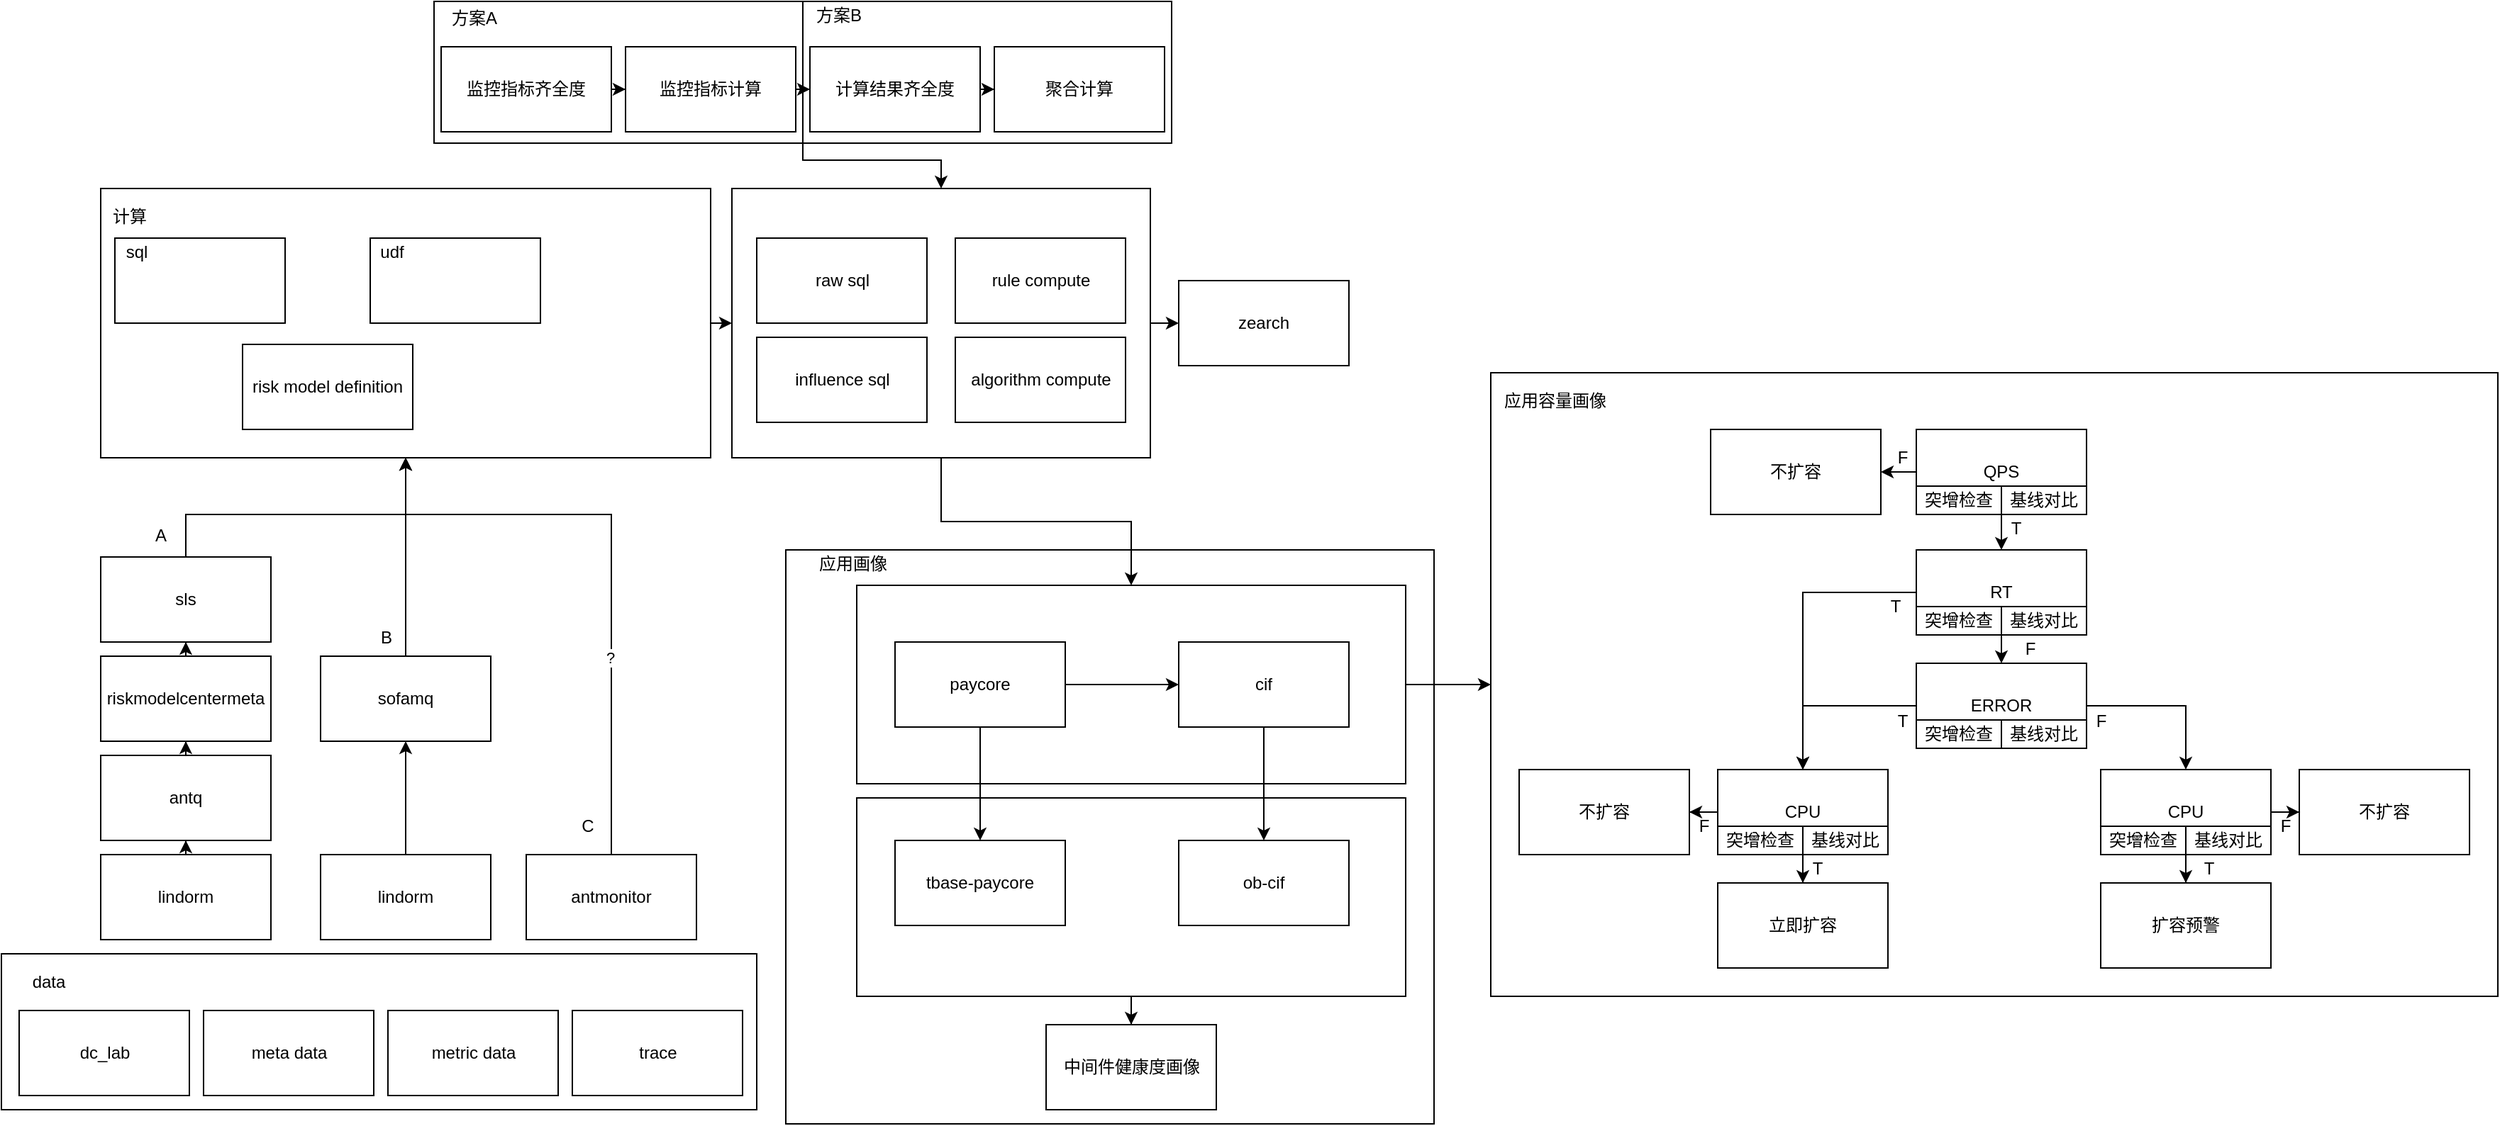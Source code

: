<mxfile version="13.3.5" type="github">
  <diagram id="ZP2TG03qfkL2DJtYmvDO" name="Page-1">
    <mxGraphModel dx="1426" dy="740" grid="1" gridSize="10" guides="1" tooltips="1" connect="1" arrows="1" fold="1" page="1" pageScale="1" pageWidth="827" pageHeight="1169" math="0" shadow="0">
      <root>
        <mxCell id="0" />
        <mxCell id="1" parent="0" />
        <mxCell id="2bRfoJ32zqvtklQtxoyz-142" style="edgeStyle=orthogonalEdgeStyle;rounded=0;orthogonalLoop=1;jettySize=auto;html=1;exitX=1;exitY=1;exitDx=0;exitDy=0;entryX=0.5;entryY=0;entryDx=0;entryDy=0;" edge="1" parent="1" source="2bRfoJ32zqvtklQtxoyz-139" target="2bRfoJ32zqvtklQtxoyz-44">
          <mxGeometry relative="1" as="geometry">
            <Array as="points">
              <mxPoint x="585" y="190" />
              <mxPoint x="683" y="190" />
            </Array>
          </mxGeometry>
        </mxCell>
        <mxCell id="2bRfoJ32zqvtklQtxoyz-139" value="" style="rounded=0;whiteSpace=wrap;html=1;" vertex="1" parent="1">
          <mxGeometry x="325" y="78" width="260" height="100" as="geometry" />
        </mxCell>
        <mxCell id="2bRfoJ32zqvtklQtxoyz-138" value="" style="rounded=0;whiteSpace=wrap;html=1;" vertex="1" parent="1">
          <mxGeometry x="585" y="78" width="260" height="100" as="geometry" />
        </mxCell>
        <mxCell id="2bRfoJ32zqvtklQtxoyz-137" value="" style="rounded=0;whiteSpace=wrap;html=1;" vertex="1" parent="1">
          <mxGeometry x="573" y="465" width="457" height="405" as="geometry" />
        </mxCell>
        <mxCell id="2bRfoJ32zqvtklQtxoyz-129" value="" style="rounded=0;whiteSpace=wrap;html=1;" vertex="1" parent="1">
          <mxGeometry x="1070" y="340" width="710" height="440" as="geometry" />
        </mxCell>
        <mxCell id="2bRfoJ32zqvtklQtxoyz-133" value="" style="edgeStyle=orthogonalEdgeStyle;rounded=0;orthogonalLoop=1;jettySize=auto;html=1;entryX=0.5;entryY=0;entryDx=0;entryDy=0;" edge="1" parent="1" source="2bRfoJ32zqvtklQtxoyz-70" target="2bRfoJ32zqvtklQtxoyz-134">
          <mxGeometry relative="1" as="geometry">
            <mxPoint x="816.5" y="820" as="targetPoint" />
          </mxGeometry>
        </mxCell>
        <mxCell id="2bRfoJ32zqvtklQtxoyz-70" value="" style="rounded=0;whiteSpace=wrap;html=1;" vertex="1" parent="1">
          <mxGeometry x="623" y="640" width="387" height="140" as="geometry" />
        </mxCell>
        <mxCell id="2bRfoJ32zqvtklQtxoyz-131" style="edgeStyle=orthogonalEdgeStyle;rounded=0;orthogonalLoop=1;jettySize=auto;html=1;exitX=1;exitY=0.5;exitDx=0;exitDy=0;entryX=0;entryY=0.5;entryDx=0;entryDy=0;" edge="1" parent="1" source="2bRfoJ32zqvtklQtxoyz-69" target="2bRfoJ32zqvtklQtxoyz-129">
          <mxGeometry relative="1" as="geometry" />
        </mxCell>
        <mxCell id="2bRfoJ32zqvtklQtxoyz-69" value="" style="rounded=0;whiteSpace=wrap;html=1;" vertex="1" parent="1">
          <mxGeometry x="623" y="490" width="387" height="140" as="geometry" />
        </mxCell>
        <mxCell id="2bRfoJ32zqvtklQtxoyz-49" style="edgeStyle=orthogonalEdgeStyle;rounded=0;orthogonalLoop=1;jettySize=auto;html=1;exitX=1;exitY=0.5;exitDx=0;exitDy=0;entryX=0;entryY=0.5;entryDx=0;entryDy=0;" edge="1" parent="1" source="2bRfoJ32zqvtklQtxoyz-44" target="2bRfoJ32zqvtklQtxoyz-48">
          <mxGeometry relative="1" as="geometry" />
        </mxCell>
        <mxCell id="2bRfoJ32zqvtklQtxoyz-44" value="" style="rounded=0;whiteSpace=wrap;html=1;" vertex="1" parent="1">
          <mxGeometry x="535" y="210" width="295" height="190" as="geometry" />
        </mxCell>
        <mxCell id="2bRfoJ32zqvtklQtxoyz-47" style="edgeStyle=orthogonalEdgeStyle;rounded=0;orthogonalLoop=1;jettySize=auto;html=1;exitX=1;exitY=0.5;exitDx=0;exitDy=0;entryX=0;entryY=0.5;entryDx=0;entryDy=0;" edge="1" parent="1" source="2bRfoJ32zqvtklQtxoyz-1" target="2bRfoJ32zqvtklQtxoyz-44">
          <mxGeometry relative="1" as="geometry" />
        </mxCell>
        <mxCell id="2bRfoJ32zqvtklQtxoyz-1" value="" style="rounded=0;whiteSpace=wrap;html=1;" vertex="1" parent="1">
          <mxGeometry x="90" y="210" width="430" height="190" as="geometry" />
        </mxCell>
        <mxCell id="2bRfoJ32zqvtklQtxoyz-2" value="计算" style="text;html=1;align=center;verticalAlign=middle;resizable=0;points=[];autosize=1;" vertex="1" parent="1">
          <mxGeometry x="90" y="220" width="40" height="20" as="geometry" />
        </mxCell>
        <mxCell id="2bRfoJ32zqvtklQtxoyz-3" value="" style="rounded=0;whiteSpace=wrap;html=1;" vertex="1" parent="1">
          <mxGeometry x="100" y="245" width="120" height="60" as="geometry" />
        </mxCell>
        <mxCell id="2bRfoJ32zqvtklQtxoyz-4" value="sql" style="text;html=1;align=center;verticalAlign=middle;resizable=0;points=[];autosize=1;" vertex="1" parent="1">
          <mxGeometry x="100" y="245" width="30" height="20" as="geometry" />
        </mxCell>
        <mxCell id="2bRfoJ32zqvtklQtxoyz-5" value="" style="rounded=0;whiteSpace=wrap;html=1;" vertex="1" parent="1">
          <mxGeometry x="280" y="245" width="120" height="60" as="geometry" />
        </mxCell>
        <mxCell id="2bRfoJ32zqvtklQtxoyz-6" value="udf" style="text;html=1;align=center;verticalAlign=middle;resizable=0;points=[];autosize=1;" vertex="1" parent="1">
          <mxGeometry x="280" y="245" width="30" height="20" as="geometry" />
        </mxCell>
        <mxCell id="2bRfoJ32zqvtklQtxoyz-7" value="risk model definition" style="rounded=0;whiteSpace=wrap;html=1;" vertex="1" parent="1">
          <mxGeometry x="190" y="320" width="120" height="60" as="geometry" />
        </mxCell>
        <mxCell id="2bRfoJ32zqvtklQtxoyz-8" value="" style="rounded=0;whiteSpace=wrap;html=1;" vertex="1" parent="1">
          <mxGeometry x="20" y="750" width="532.5" height="110" as="geometry" />
        </mxCell>
        <mxCell id="2bRfoJ32zqvtklQtxoyz-9" value="data" style="text;html=1;align=center;verticalAlign=middle;resizable=0;points=[];autosize=1;" vertex="1" parent="1">
          <mxGeometry x="32.5" y="760" width="40" height="20" as="geometry" />
        </mxCell>
        <mxCell id="2bRfoJ32zqvtklQtxoyz-11" value="meta data" style="rounded=0;whiteSpace=wrap;html=1;" vertex="1" parent="1">
          <mxGeometry x="162.5" y="790" width="120" height="60" as="geometry" />
        </mxCell>
        <mxCell id="2bRfoJ32zqvtklQtxoyz-12" value="metric data" style="rounded=0;whiteSpace=wrap;html=1;" vertex="1" parent="1">
          <mxGeometry x="292.5" y="790" width="120" height="60" as="geometry" />
        </mxCell>
        <mxCell id="2bRfoJ32zqvtklQtxoyz-14" value="trace" style="rounded=0;whiteSpace=wrap;html=1;" vertex="1" parent="1">
          <mxGeometry x="422.5" y="790" width="120" height="60" as="geometry" />
        </mxCell>
        <mxCell id="2bRfoJ32zqvtklQtxoyz-16" value="raw sql" style="rounded=0;whiteSpace=wrap;html=1;" vertex="1" parent="1">
          <mxGeometry x="552.5" y="245" width="120" height="60" as="geometry" />
        </mxCell>
        <mxCell id="2bRfoJ32zqvtklQtxoyz-135" style="edgeStyle=orthogonalEdgeStyle;rounded=0;orthogonalLoop=1;jettySize=auto;html=1;exitX=0.5;exitY=1;exitDx=0;exitDy=0;entryX=0.5;entryY=0;entryDx=0;entryDy=0;" edge="1" parent="1" source="2bRfoJ32zqvtklQtxoyz-44" target="2bRfoJ32zqvtklQtxoyz-69">
          <mxGeometry relative="1" as="geometry" />
        </mxCell>
        <mxCell id="2bRfoJ32zqvtklQtxoyz-18" value="influence sql" style="rounded=0;whiteSpace=wrap;html=1;" vertex="1" parent="1">
          <mxGeometry x="552.5" y="315" width="120" height="60" as="geometry" />
        </mxCell>
        <mxCell id="2bRfoJ32zqvtklQtxoyz-19" value="rule compute" style="rounded=0;whiteSpace=wrap;html=1;" vertex="1" parent="1">
          <mxGeometry x="692.5" y="245" width="120" height="60" as="geometry" />
        </mxCell>
        <mxCell id="2bRfoJ32zqvtklQtxoyz-20" value="algorithm compute" style="rounded=0;whiteSpace=wrap;html=1;" vertex="1" parent="1">
          <mxGeometry x="692.5" y="315" width="120" height="60" as="geometry" />
        </mxCell>
        <mxCell id="2bRfoJ32zqvtklQtxoyz-28" value="" style="edgeStyle=orthogonalEdgeStyle;rounded=0;orthogonalLoop=1;jettySize=auto;html=1;" edge="1" parent="1" source="2bRfoJ32zqvtklQtxoyz-26" target="2bRfoJ32zqvtklQtxoyz-27">
          <mxGeometry relative="1" as="geometry" />
        </mxCell>
        <mxCell id="2bRfoJ32zqvtklQtxoyz-26" value="监控指标齐全度" style="rounded=0;whiteSpace=wrap;html=1;" vertex="1" parent="1">
          <mxGeometry x="330" y="110" width="120" height="60" as="geometry" />
        </mxCell>
        <mxCell id="2bRfoJ32zqvtklQtxoyz-30" value="" style="edgeStyle=orthogonalEdgeStyle;rounded=0;orthogonalLoop=1;jettySize=auto;html=1;" edge="1" parent="1" source="2bRfoJ32zqvtklQtxoyz-27" target="2bRfoJ32zqvtklQtxoyz-29">
          <mxGeometry relative="1" as="geometry" />
        </mxCell>
        <mxCell id="2bRfoJ32zqvtklQtxoyz-27" value="监控指标计算" style="rounded=0;whiteSpace=wrap;html=1;" vertex="1" parent="1">
          <mxGeometry x="460" y="110" width="120" height="60" as="geometry" />
        </mxCell>
        <mxCell id="2bRfoJ32zqvtklQtxoyz-32" value="" style="edgeStyle=orthogonalEdgeStyle;rounded=0;orthogonalLoop=1;jettySize=auto;html=1;" edge="1" parent="1" source="2bRfoJ32zqvtklQtxoyz-29" target="2bRfoJ32zqvtklQtxoyz-31">
          <mxGeometry relative="1" as="geometry" />
        </mxCell>
        <mxCell id="2bRfoJ32zqvtklQtxoyz-29" value="计算结果齐全度" style="rounded=0;whiteSpace=wrap;html=1;" vertex="1" parent="1">
          <mxGeometry x="590" y="110" width="120" height="60" as="geometry" />
        </mxCell>
        <mxCell id="2bRfoJ32zqvtklQtxoyz-31" value="聚合计算" style="rounded=0;whiteSpace=wrap;html=1;" vertex="1" parent="1">
          <mxGeometry x="720" y="110" width="120" height="60" as="geometry" />
        </mxCell>
        <mxCell id="2bRfoJ32zqvtklQtxoyz-37" value="" style="edgeStyle=orthogonalEdgeStyle;rounded=0;orthogonalLoop=1;jettySize=auto;html=1;" edge="1" parent="1" source="2bRfoJ32zqvtklQtxoyz-35" target="2bRfoJ32zqvtklQtxoyz-36">
          <mxGeometry relative="1" as="geometry" />
        </mxCell>
        <mxCell id="2bRfoJ32zqvtklQtxoyz-35" value="lindorm" style="rounded=0;whiteSpace=wrap;html=1;" vertex="1" parent="1">
          <mxGeometry x="90" y="680" width="120" height="60" as="geometry" />
        </mxCell>
        <mxCell id="2bRfoJ32zqvtklQtxoyz-39" value="" style="edgeStyle=orthogonalEdgeStyle;rounded=0;orthogonalLoop=1;jettySize=auto;html=1;" edge="1" parent="1" source="2bRfoJ32zqvtklQtxoyz-36" target="2bRfoJ32zqvtklQtxoyz-38">
          <mxGeometry relative="1" as="geometry" />
        </mxCell>
        <mxCell id="2bRfoJ32zqvtklQtxoyz-36" value="antq" style="rounded=0;whiteSpace=wrap;html=1;" vertex="1" parent="1">
          <mxGeometry x="90" y="610" width="120" height="60" as="geometry" />
        </mxCell>
        <mxCell id="2bRfoJ32zqvtklQtxoyz-41" value="" style="edgeStyle=orthogonalEdgeStyle;rounded=0;orthogonalLoop=1;jettySize=auto;html=1;" edge="1" parent="1" source="2bRfoJ32zqvtklQtxoyz-38" target="2bRfoJ32zqvtklQtxoyz-40">
          <mxGeometry relative="1" as="geometry" />
        </mxCell>
        <mxCell id="2bRfoJ32zqvtklQtxoyz-38" value="riskmodelcentermeta" style="rounded=0;whiteSpace=wrap;html=1;" vertex="1" parent="1">
          <mxGeometry x="90" y="540" width="120" height="60" as="geometry" />
        </mxCell>
        <mxCell id="2bRfoJ32zqvtklQtxoyz-42" value="" style="edgeStyle=orthogonalEdgeStyle;rounded=0;orthogonalLoop=1;jettySize=auto;html=1;" edge="1" parent="1" source="2bRfoJ32zqvtklQtxoyz-40" target="2bRfoJ32zqvtklQtxoyz-1">
          <mxGeometry relative="1" as="geometry">
            <Array as="points">
              <mxPoint x="150" y="440" />
              <mxPoint x="305" y="440" />
            </Array>
          </mxGeometry>
        </mxCell>
        <mxCell id="2bRfoJ32zqvtklQtxoyz-40" value="sls" style="rounded=0;whiteSpace=wrap;html=1;" vertex="1" parent="1">
          <mxGeometry x="90" y="470" width="120" height="60" as="geometry" />
        </mxCell>
        <mxCell id="2bRfoJ32zqvtklQtxoyz-48" value="zearch" style="rounded=0;whiteSpace=wrap;html=1;" vertex="1" parent="1">
          <mxGeometry x="850" y="275" width="120" height="60" as="geometry" />
        </mxCell>
        <mxCell id="2bRfoJ32zqvtklQtxoyz-52" value="" style="edgeStyle=orthogonalEdgeStyle;rounded=0;orthogonalLoop=1;jettySize=auto;html=1;" edge="1" parent="1" source="2bRfoJ32zqvtklQtxoyz-50" target="2bRfoJ32zqvtklQtxoyz-51">
          <mxGeometry relative="1" as="geometry" />
        </mxCell>
        <mxCell id="2bRfoJ32zqvtklQtxoyz-50" value="lindorm" style="rounded=0;whiteSpace=wrap;html=1;" vertex="1" parent="1">
          <mxGeometry x="245" y="680" width="120" height="60" as="geometry" />
        </mxCell>
        <mxCell id="2bRfoJ32zqvtklQtxoyz-56" style="edgeStyle=orthogonalEdgeStyle;rounded=0;orthogonalLoop=1;jettySize=auto;html=1;exitX=0.5;exitY=0;exitDx=0;exitDy=0;" edge="1" parent="1" source="2bRfoJ32zqvtklQtxoyz-51" target="2bRfoJ32zqvtklQtxoyz-1">
          <mxGeometry relative="1" as="geometry" />
        </mxCell>
        <mxCell id="2bRfoJ32zqvtklQtxoyz-51" value="sofamq" style="rounded=0;whiteSpace=wrap;html=1;" vertex="1" parent="1">
          <mxGeometry x="245" y="540" width="120" height="60" as="geometry" />
        </mxCell>
        <mxCell id="2bRfoJ32zqvtklQtxoyz-59" value="" style="edgeStyle=orthogonalEdgeStyle;rounded=0;orthogonalLoop=1;jettySize=auto;html=1;entryX=0.5;entryY=1;entryDx=0;entryDy=0;" edge="1" parent="1" source="2bRfoJ32zqvtklQtxoyz-57" target="2bRfoJ32zqvtklQtxoyz-1">
          <mxGeometry relative="1" as="geometry">
            <mxPoint x="450" y="600" as="targetPoint" />
            <Array as="points">
              <mxPoint x="450" y="440" />
              <mxPoint x="305" y="440" />
            </Array>
          </mxGeometry>
        </mxCell>
        <mxCell id="2bRfoJ32zqvtklQtxoyz-60" value="?" style="edgeLabel;html=1;align=center;verticalAlign=middle;resizable=0;points=[];" vertex="1" connectable="0" parent="2bRfoJ32zqvtklQtxoyz-59">
          <mxGeometry x="-0.346" y="1" relative="1" as="geometry">
            <mxPoint as="offset" />
          </mxGeometry>
        </mxCell>
        <mxCell id="2bRfoJ32zqvtklQtxoyz-57" value="antmonitor" style="rounded=0;whiteSpace=wrap;html=1;" vertex="1" parent="1">
          <mxGeometry x="390" y="680" width="120" height="60" as="geometry" />
        </mxCell>
        <mxCell id="2bRfoJ32zqvtklQtxoyz-64" value="" style="edgeStyle=orthogonalEdgeStyle;rounded=0;orthogonalLoop=1;jettySize=auto;html=1;" edge="1" parent="1" source="2bRfoJ32zqvtklQtxoyz-61" target="2bRfoJ32zqvtklQtxoyz-63">
          <mxGeometry relative="1" as="geometry" />
        </mxCell>
        <mxCell id="2bRfoJ32zqvtklQtxoyz-66" value="" style="edgeStyle=orthogonalEdgeStyle;rounded=0;orthogonalLoop=1;jettySize=auto;html=1;" edge="1" parent="1" source="2bRfoJ32zqvtklQtxoyz-61" target="2bRfoJ32zqvtklQtxoyz-65">
          <mxGeometry relative="1" as="geometry" />
        </mxCell>
        <mxCell id="2bRfoJ32zqvtklQtxoyz-61" value="paycore" style="rounded=0;whiteSpace=wrap;html=1;" vertex="1" parent="1">
          <mxGeometry x="650" y="530" width="120" height="60" as="geometry" />
        </mxCell>
        <mxCell id="2bRfoJ32zqvtklQtxoyz-65" value="tbase-paycore" style="rounded=0;whiteSpace=wrap;html=1;" vertex="1" parent="1">
          <mxGeometry x="650" y="670" width="120" height="60" as="geometry" />
        </mxCell>
        <mxCell id="2bRfoJ32zqvtklQtxoyz-68" value="" style="edgeStyle=orthogonalEdgeStyle;rounded=0;orthogonalLoop=1;jettySize=auto;html=1;" edge="1" parent="1" source="2bRfoJ32zqvtklQtxoyz-63" target="2bRfoJ32zqvtklQtxoyz-67">
          <mxGeometry relative="1" as="geometry" />
        </mxCell>
        <mxCell id="2bRfoJ32zqvtklQtxoyz-63" value="cif" style="rounded=0;whiteSpace=wrap;html=1;" vertex="1" parent="1">
          <mxGeometry x="850" y="530" width="120" height="60" as="geometry" />
        </mxCell>
        <mxCell id="2bRfoJ32zqvtklQtxoyz-67" value="ob-cif" style="rounded=0;whiteSpace=wrap;html=1;" vertex="1" parent="1">
          <mxGeometry x="850" y="670" width="120" height="60" as="geometry" />
        </mxCell>
        <mxCell id="2bRfoJ32zqvtklQtxoyz-72" value="" style="edgeStyle=orthogonalEdgeStyle;rounded=0;orthogonalLoop=1;jettySize=auto;html=1;" edge="1" parent="1" source="2bRfoJ32zqvtklQtxoyz-74" target="2bRfoJ32zqvtklQtxoyz-78">
          <mxGeometry relative="1" as="geometry" />
        </mxCell>
        <mxCell id="2bRfoJ32zqvtklQtxoyz-73" value="" style="edgeStyle=orthogonalEdgeStyle;rounded=0;orthogonalLoop=1;jettySize=auto;html=1;" edge="1" parent="1" source="2bRfoJ32zqvtklQtxoyz-74" target="2bRfoJ32zqvtklQtxoyz-75">
          <mxGeometry relative="1" as="geometry" />
        </mxCell>
        <mxCell id="2bRfoJ32zqvtklQtxoyz-74" value="QPS" style="rounded=0;whiteSpace=wrap;html=1;" vertex="1" parent="1">
          <mxGeometry x="1370" y="380" width="120" height="60" as="geometry" />
        </mxCell>
        <mxCell id="2bRfoJ32zqvtklQtxoyz-75" value="不扩容" style="rounded=0;whiteSpace=wrap;html=1;" vertex="1" parent="1">
          <mxGeometry x="1225" y="380" width="120" height="60" as="geometry" />
        </mxCell>
        <mxCell id="2bRfoJ32zqvtklQtxoyz-126" style="edgeStyle=orthogonalEdgeStyle;rounded=0;orthogonalLoop=1;jettySize=auto;html=1;exitX=0;exitY=0.5;exitDx=0;exitDy=0;entryX=0.5;entryY=0;entryDx=0;entryDy=0;" edge="1" parent="1" source="2bRfoJ32zqvtklQtxoyz-78" target="2bRfoJ32zqvtklQtxoyz-96">
          <mxGeometry relative="1" as="geometry">
            <mxPoint x="1290" y="735" as="targetPoint" />
          </mxGeometry>
        </mxCell>
        <mxCell id="2bRfoJ32zqvtklQtxoyz-78" value="RT" style="rounded=0;whiteSpace=wrap;html=1;" vertex="1" parent="1">
          <mxGeometry x="1370" y="465" width="120" height="60" as="geometry" />
        </mxCell>
        <mxCell id="2bRfoJ32zqvtklQtxoyz-79" value="" style="edgeStyle=orthogonalEdgeStyle;rounded=0;orthogonalLoop=1;jettySize=auto;html=1;entryX=0.5;entryY=0;entryDx=0;entryDy=0;" edge="1" parent="1" source="2bRfoJ32zqvtklQtxoyz-81" target="2bRfoJ32zqvtklQtxoyz-96">
          <mxGeometry relative="1" as="geometry">
            <mxPoint x="1290" y="735" as="targetPoint" />
          </mxGeometry>
        </mxCell>
        <mxCell id="2bRfoJ32zqvtklQtxoyz-80" value="" style="edgeStyle=orthogonalEdgeStyle;rounded=0;orthogonalLoop=1;jettySize=auto;html=1;entryX=0.5;entryY=0;entryDx=0;entryDy=0;" edge="1" parent="1" source="2bRfoJ32zqvtklQtxoyz-81" target="2bRfoJ32zqvtklQtxoyz-87">
          <mxGeometry relative="1" as="geometry">
            <mxPoint x="1570" y="735" as="targetPoint" />
          </mxGeometry>
        </mxCell>
        <mxCell id="2bRfoJ32zqvtklQtxoyz-81" value="ERROR" style="rounded=0;whiteSpace=wrap;html=1;" vertex="1" parent="1">
          <mxGeometry x="1370" y="545" width="120" height="60" as="geometry" />
        </mxCell>
        <mxCell id="2bRfoJ32zqvtklQtxoyz-85" value="" style="edgeStyle=orthogonalEdgeStyle;rounded=0;orthogonalLoop=1;jettySize=auto;html=1;" edge="1" parent="1" source="2bRfoJ32zqvtklQtxoyz-87" target="2bRfoJ32zqvtklQtxoyz-89">
          <mxGeometry relative="1" as="geometry" />
        </mxCell>
        <mxCell id="2bRfoJ32zqvtklQtxoyz-86" value="" style="edgeStyle=orthogonalEdgeStyle;rounded=0;orthogonalLoop=1;jettySize=auto;html=1;" edge="1" parent="1" source="2bRfoJ32zqvtklQtxoyz-87" target="2bRfoJ32zqvtklQtxoyz-88">
          <mxGeometry relative="1" as="geometry" />
        </mxCell>
        <mxCell id="2bRfoJ32zqvtklQtxoyz-87" value="CPU" style="rounded=0;whiteSpace=wrap;html=1;" vertex="1" parent="1">
          <mxGeometry x="1500" y="620" width="120" height="60" as="geometry" />
        </mxCell>
        <mxCell id="2bRfoJ32zqvtklQtxoyz-88" value="不扩容" style="rounded=0;whiteSpace=wrap;html=1;" vertex="1" parent="1">
          <mxGeometry x="1640" y="620" width="120" height="60" as="geometry" />
        </mxCell>
        <mxCell id="2bRfoJ32zqvtklQtxoyz-89" value="扩容预警" style="rounded=0;whiteSpace=wrap;html=1;" vertex="1" parent="1">
          <mxGeometry x="1500" y="700" width="120" height="60" as="geometry" />
        </mxCell>
        <mxCell id="2bRfoJ32zqvtklQtxoyz-94" value="" style="edgeStyle=orthogonalEdgeStyle;rounded=0;orthogonalLoop=1;jettySize=auto;html=1;" edge="1" parent="1" source="2bRfoJ32zqvtklQtxoyz-96" target="2bRfoJ32zqvtklQtxoyz-98">
          <mxGeometry relative="1" as="geometry" />
        </mxCell>
        <mxCell id="2bRfoJ32zqvtklQtxoyz-95" value="" style="edgeStyle=orthogonalEdgeStyle;rounded=0;orthogonalLoop=1;jettySize=auto;html=1;" edge="1" parent="1" source="2bRfoJ32zqvtklQtxoyz-96" target="2bRfoJ32zqvtklQtxoyz-97">
          <mxGeometry relative="1" as="geometry" />
        </mxCell>
        <mxCell id="2bRfoJ32zqvtklQtxoyz-96" value="CPU" style="rounded=0;whiteSpace=wrap;html=1;" vertex="1" parent="1">
          <mxGeometry x="1230" y="620" width="120" height="60" as="geometry" />
        </mxCell>
        <mxCell id="2bRfoJ32zqvtklQtxoyz-97" value="不扩容" style="rounded=0;whiteSpace=wrap;html=1;" vertex="1" parent="1">
          <mxGeometry x="1090" y="620" width="120" height="60" as="geometry" />
        </mxCell>
        <mxCell id="2bRfoJ32zqvtklQtxoyz-98" value="立即扩容" style="rounded=0;whiteSpace=wrap;html=1;" vertex="1" parent="1">
          <mxGeometry x="1230" y="700" width="120" height="60" as="geometry" />
        </mxCell>
        <mxCell id="2bRfoJ32zqvtklQtxoyz-100" value="突增检查" style="rounded=0;whiteSpace=wrap;html=1;" vertex="1" parent="1">
          <mxGeometry x="1370" y="585" width="60" height="20" as="geometry" />
        </mxCell>
        <mxCell id="2bRfoJ32zqvtklQtxoyz-101" value="基线对比" style="rounded=0;whiteSpace=wrap;html=1;" vertex="1" parent="1">
          <mxGeometry x="1430" y="585" width="60" height="20" as="geometry" />
        </mxCell>
        <mxCell id="2bRfoJ32zqvtklQtxoyz-102" value="突增检查" style="rounded=0;whiteSpace=wrap;html=1;" vertex="1" parent="1">
          <mxGeometry x="1370" y="420" width="60" height="20" as="geometry" />
        </mxCell>
        <mxCell id="2bRfoJ32zqvtklQtxoyz-103" value="基线对比" style="rounded=0;whiteSpace=wrap;html=1;" vertex="1" parent="1">
          <mxGeometry x="1430" y="420" width="60" height="20" as="geometry" />
        </mxCell>
        <mxCell id="2bRfoJ32zqvtklQtxoyz-104" value="突增检查" style="rounded=0;whiteSpace=wrap;html=1;" vertex="1" parent="1">
          <mxGeometry x="1370" y="505" width="60" height="20" as="geometry" />
        </mxCell>
        <mxCell id="2bRfoJ32zqvtklQtxoyz-128" style="edgeStyle=orthogonalEdgeStyle;rounded=0;orthogonalLoop=1;jettySize=auto;html=1;exitX=0;exitY=1;exitDx=0;exitDy=0;entryX=0.5;entryY=0;entryDx=0;entryDy=0;" edge="1" parent="1" source="2bRfoJ32zqvtklQtxoyz-105" target="2bRfoJ32zqvtklQtxoyz-81">
          <mxGeometry relative="1" as="geometry" />
        </mxCell>
        <mxCell id="2bRfoJ32zqvtklQtxoyz-105" value="基线对比" style="rounded=0;whiteSpace=wrap;html=1;" vertex="1" parent="1">
          <mxGeometry x="1430" y="505" width="60" height="20" as="geometry" />
        </mxCell>
        <mxCell id="2bRfoJ32zqvtklQtxoyz-106" value="T" style="text;html=1;align=center;verticalAlign=middle;resizable=0;points=[];autosize=1;" vertex="1" parent="1">
          <mxGeometry x="1430" y="440" width="20" height="20" as="geometry" />
        </mxCell>
        <mxCell id="2bRfoJ32zqvtklQtxoyz-107" value="F" style="text;html=1;align=center;verticalAlign=middle;resizable=0;points=[];autosize=1;" vertex="1" parent="1">
          <mxGeometry x="1350" y="390" width="20" height="20" as="geometry" />
        </mxCell>
        <mxCell id="2bRfoJ32zqvtklQtxoyz-109" value="F" style="text;html=1;align=center;verticalAlign=middle;resizable=0;points=[];autosize=1;" vertex="1" parent="1">
          <mxGeometry x="1440" y="525" width="20" height="20" as="geometry" />
        </mxCell>
        <mxCell id="2bRfoJ32zqvtklQtxoyz-110" value="F" style="text;html=1;align=center;verticalAlign=middle;resizable=0;points=[];autosize=1;" vertex="1" parent="1">
          <mxGeometry x="1490" y="576" width="20" height="20" as="geometry" />
        </mxCell>
        <mxCell id="2bRfoJ32zqvtklQtxoyz-111" value="T" style="text;html=1;align=center;verticalAlign=middle;resizable=0;points=[];autosize=1;" vertex="1" parent="1">
          <mxGeometry x="1350" y="576" width="20" height="20" as="geometry" />
        </mxCell>
        <mxCell id="2bRfoJ32zqvtklQtxoyz-116" value="突增检查" style="rounded=0;whiteSpace=wrap;html=1;" vertex="1" parent="1">
          <mxGeometry x="1230" y="660" width="60" height="20" as="geometry" />
        </mxCell>
        <mxCell id="2bRfoJ32zqvtklQtxoyz-117" value="基线对比" style="rounded=0;whiteSpace=wrap;html=1;" vertex="1" parent="1">
          <mxGeometry x="1290" y="660" width="60" height="20" as="geometry" />
        </mxCell>
        <mxCell id="2bRfoJ32zqvtklQtxoyz-118" value="T" style="text;html=1;align=center;verticalAlign=middle;resizable=0;points=[];autosize=1;" vertex="1" parent="1">
          <mxGeometry x="1290" y="680" width="20" height="20" as="geometry" />
        </mxCell>
        <mxCell id="2bRfoJ32zqvtklQtxoyz-119" value="F" style="text;html=1;align=center;verticalAlign=middle;resizable=0;points=[];autosize=1;" vertex="1" parent="1">
          <mxGeometry x="1210" y="650" width="20" height="20" as="geometry" />
        </mxCell>
        <mxCell id="2bRfoJ32zqvtklQtxoyz-120" value="F" style="text;html=1;align=center;verticalAlign=middle;resizable=0;points=[];autosize=1;" vertex="1" parent="1">
          <mxGeometry x="1620" y="650" width="20" height="20" as="geometry" />
        </mxCell>
        <mxCell id="2bRfoJ32zqvtklQtxoyz-121" value="T" style="text;html=1;align=center;verticalAlign=middle;resizable=0;points=[];autosize=1;" vertex="1" parent="1">
          <mxGeometry x="1566" y="680" width="20" height="20" as="geometry" />
        </mxCell>
        <mxCell id="2bRfoJ32zqvtklQtxoyz-122" value="突增检查" style="rounded=0;whiteSpace=wrap;html=1;" vertex="1" parent="1">
          <mxGeometry x="1500" y="660" width="60" height="20" as="geometry" />
        </mxCell>
        <mxCell id="2bRfoJ32zqvtklQtxoyz-123" value="基线对比" style="rounded=0;whiteSpace=wrap;html=1;" vertex="1" parent="1">
          <mxGeometry x="1560" y="660" width="60" height="20" as="geometry" />
        </mxCell>
        <mxCell id="2bRfoJ32zqvtklQtxoyz-127" value="T" style="text;html=1;align=center;verticalAlign=middle;resizable=0;points=[];autosize=1;" vertex="1" parent="1">
          <mxGeometry x="1345" y="495" width="20" height="20" as="geometry" />
        </mxCell>
        <mxCell id="2bRfoJ32zqvtklQtxoyz-130" value="应用容量画像" style="text;html=1;align=center;verticalAlign=middle;resizable=0;points=[];autosize=1;" vertex="1" parent="1">
          <mxGeometry x="1070" y="350" width="90" height="20" as="geometry" />
        </mxCell>
        <mxCell id="2bRfoJ32zqvtklQtxoyz-134" value="中间件健康度画像" style="rounded=0;whiteSpace=wrap;html=1;" vertex="1" parent="1">
          <mxGeometry x="756.5" y="800" width="120" height="60" as="geometry" />
        </mxCell>
        <mxCell id="2bRfoJ32zqvtklQtxoyz-136" value="应用画像" style="text;html=1;align=center;verticalAlign=middle;resizable=0;points=[];autosize=1;" vertex="1" parent="1">
          <mxGeometry x="590" y="465" width="60" height="20" as="geometry" />
        </mxCell>
        <mxCell id="2bRfoJ32zqvtklQtxoyz-141" value="dc_lab" style="rounded=0;whiteSpace=wrap;html=1;" vertex="1" parent="1">
          <mxGeometry x="32.5" y="790" width="120" height="60" as="geometry" />
        </mxCell>
        <mxCell id="2bRfoJ32zqvtklQtxoyz-143" value="方案A" style="text;html=1;align=center;verticalAlign=middle;resizable=0;points=[];autosize=1;" vertex="1" parent="1">
          <mxGeometry x="327.5" y="80" width="50" height="20" as="geometry" />
        </mxCell>
        <mxCell id="2bRfoJ32zqvtklQtxoyz-144" value="方案B" style="text;html=1;align=center;verticalAlign=middle;resizable=0;points=[];autosize=1;" vertex="1" parent="1">
          <mxGeometry x="585" y="78" width="50" height="20" as="geometry" />
        </mxCell>
        <mxCell id="2bRfoJ32zqvtklQtxoyz-145" value="A" style="text;html=1;align=center;verticalAlign=middle;resizable=0;points=[];autosize=1;" vertex="1" parent="1">
          <mxGeometry x="122" y="445" width="20" height="20" as="geometry" />
        </mxCell>
        <mxCell id="2bRfoJ32zqvtklQtxoyz-148" value="B" style="text;html=1;align=center;verticalAlign=middle;resizable=0;points=[];autosize=1;" vertex="1" parent="1">
          <mxGeometry x="281" y="517" width="20" height="20" as="geometry" />
        </mxCell>
        <mxCell id="2bRfoJ32zqvtklQtxoyz-149" value="C" style="text;html=1;align=center;verticalAlign=middle;resizable=0;points=[];autosize=1;" vertex="1" parent="1">
          <mxGeometry x="422.5" y="650" width="20" height="20" as="geometry" />
        </mxCell>
      </root>
    </mxGraphModel>
  </diagram>
</mxfile>
